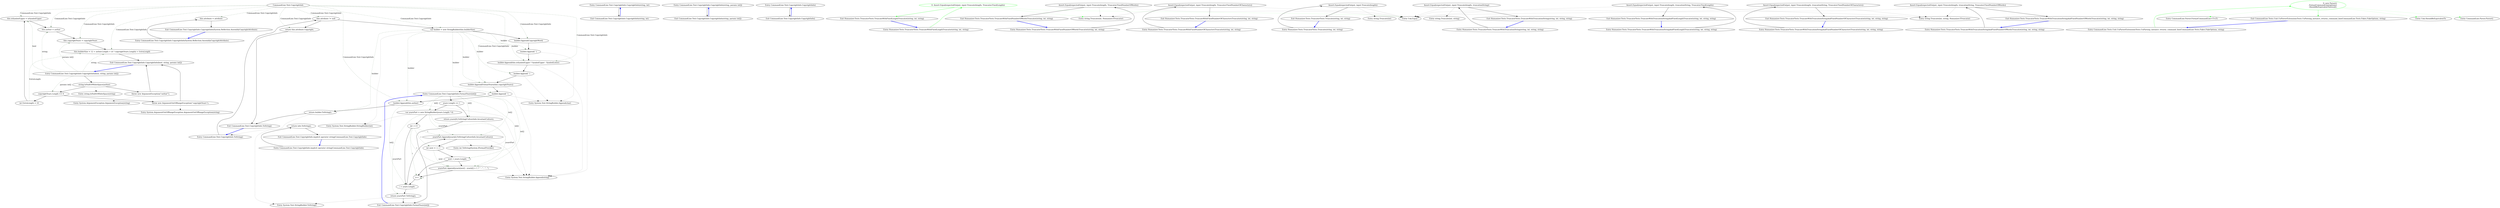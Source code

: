 digraph  {
n57 [label="CommandLine.Text.CopyrightInfo", span=""];
n0 [cluster="CommandLine.Text.CopyrightInfo.CopyrightInfo(string, int)", label="Entry CommandLine.Text.CopyrightInfo.CopyrightInfo(string, int)", span="32-32"];
n1 [cluster="CommandLine.Text.CopyrightInfo.CopyrightInfo(string, int)", label="Exit CommandLine.Text.CopyrightInfo.CopyrightInfo(string, int)", span="32-32"];
n2 [cluster="CommandLine.Text.CopyrightInfo.CopyrightInfo(string, params int[])", label="Entry CommandLine.Text.CopyrightInfo.CopyrightInfo(string, params int[])", span="45-45"];
n3 [cluster="CommandLine.Text.CopyrightInfo.CopyrightInfo(string, params int[])", label="Exit CommandLine.Text.CopyrightInfo.CopyrightInfo(string, params int[])", span="45-45"];
n4 [cluster="CommandLine.Text.CopyrightInfo.CopyrightInfo(bool, string, params int[])", label="Entry CommandLine.Text.CopyrightInfo.CopyrightInfo(bool, string, params int[])", span="59-59"];
n5 [cluster="CommandLine.Text.CopyrightInfo.CopyrightInfo(bool, string, params int[])", label="string.IsNullOrWhiteSpace(author)", span="61-61"];
n7 [cluster="CommandLine.Text.CopyrightInfo.CopyrightInfo(bool, string, params int[])", label="copyrightYears.Length == 0", span="62-62"];
n10 [cluster="CommandLine.Text.CopyrightInfo.CopyrightInfo(bool, string, params int[])", label="this.isSymbolUpper = isSymbolUpper", span="65-65"];
n11 [cluster="CommandLine.Text.CopyrightInfo.CopyrightInfo(bool, string, params int[])", label="this.author = author", span="66-66"];
n12 [cluster="CommandLine.Text.CopyrightInfo.CopyrightInfo(bool, string, params int[])", label="this.copyrightYears = copyrightYears", span="67-67"];
n13 [cluster="CommandLine.Text.CopyrightInfo.CopyrightInfo(bool, string, params int[])", label="this.builderSize = 12 + author.Length + (4 * copyrightYears.Length) + ExtraLength", span="68-68"];
n6 [cluster="CommandLine.Text.CopyrightInfo.CopyrightInfo(bool, string, params int[])", label="throw new ArgumentException(''author'');", span="61-61"];
n15 [cluster="string.IsNullOrWhiteSpace(string)", label="Entry string.IsNullOrWhiteSpace(string)", span="0-0"];
n8 [cluster="CommandLine.Text.CopyrightInfo.CopyrightInfo(bool, string, params int[])", label="throw new ArgumentOutOfRangeException(''copyrightYears'');", span="62-62"];
n9 [cluster="CommandLine.Text.CopyrightInfo.CopyrightInfo(bool, string, params int[])", label="int ExtraLength = 10", span="64-64"];
n14 [cluster="CommandLine.Text.CopyrightInfo.CopyrightInfo(bool, string, params int[])", label="Exit CommandLine.Text.CopyrightInfo.CopyrightInfo(bool, string, params int[])", span="59-59"];
n17 [cluster="System.ArgumentOutOfRangeException.ArgumentOutOfRangeException(string)", label="Entry System.ArgumentOutOfRangeException.ArgumentOutOfRangeException(string)", span="0-0"];
n16 [cluster="System.ArgumentException.ArgumentException(string)", label="Entry System.ArgumentException.ArgumentException(string)", span="0-0"];
n18 [cluster="CommandLine.Text.CopyrightInfo.CopyrightInfo()", label="Entry CommandLine.Text.CopyrightInfo.CopyrightInfo()", span="74-74"];
n19 [cluster="CommandLine.Text.CopyrightInfo.CopyrightInfo()", label="Exit CommandLine.Text.CopyrightInfo.CopyrightInfo()", span="74-74"];
n20 [cluster="CommandLine.Text.CopyrightInfo.CopyrightInfo(System.Reflection.AssemblyCopyrightAttribute)", label="Entry CommandLine.Text.CopyrightInfo.CopyrightInfo(System.Reflection.AssemblyCopyrightAttribute)", span="83-83"];
n21 [cluster="CommandLine.Text.CopyrightInfo.CopyrightInfo(System.Reflection.AssemblyCopyrightAttribute)", label="this.attribute = attribute", span="85-85"];
n22 [cluster="CommandLine.Text.CopyrightInfo.CopyrightInfo(System.Reflection.AssemblyCopyrightAttribute)", label="Exit CommandLine.Text.CopyrightInfo.CopyrightInfo(System.Reflection.AssemblyCopyrightAttribute)", span="83-83"];
n23 [cluster="CommandLine.Text.CopyrightInfo.implicit operator string(CommandLine.Text.CopyrightInfo)", label="Entry CommandLine.Text.CopyrightInfo.implicit operator string(CommandLine.Text.CopyrightInfo)", span="128-128"];
n24 [cluster="CommandLine.Text.CopyrightInfo.implicit operator string(CommandLine.Text.CopyrightInfo)", label="return info.ToString();", span="130-130"];
n25 [cluster="CommandLine.Text.CopyrightInfo.implicit operator string(CommandLine.Text.CopyrightInfo)", label="Exit CommandLine.Text.CopyrightInfo.implicit operator string(CommandLine.Text.CopyrightInfo)", span="128-128"];
n26 [cluster="CommandLine.Text.CopyrightInfo.ToString()", label="Entry CommandLine.Text.CopyrightInfo.ToString()", span="137-137"];
n27 [cluster="CommandLine.Text.CopyrightInfo.ToString()", label="this.attribute != null", span="139-139"];
n28 [cluster="CommandLine.Text.CopyrightInfo.ToString()", label="return this.attribute.Copyright;", span="141-141"];
n29 [cluster="CommandLine.Text.CopyrightInfo.ToString()", label="var builder = new StringBuilder(this.builderSize)", span="144-144"];
n30 [cluster="CommandLine.Text.CopyrightInfo.ToString()", label="builder.Append(CopyrightWord)", span="145-145"];
n39 [cluster="System.Text.StringBuilder.StringBuilder(int)", label="Entry System.Text.StringBuilder.StringBuilder(int)", span="0-0"];
n31 [cluster="CommandLine.Text.CopyrightInfo.ToString()", label="builder.Append(' ')", span="146-146"];
n32 [cluster="CommandLine.Text.CopyrightInfo.ToString()", label="builder.Append(this.isSymbolUpper ? SymbolUpper : SymbolLower)", span="147-147"];
n33 [cluster="CommandLine.Text.CopyrightInfo.ToString()", label="builder.Append(' ')", span="148-148"];
n34 [cluster="CommandLine.Text.CopyrightInfo.ToString()", label="builder.Append(FormatYears(this.copyrightYears))", span="149-149"];
n35 [cluster="CommandLine.Text.CopyrightInfo.ToString()", label="builder.Append(' ')", span="150-150"];
n36 [cluster="CommandLine.Text.CopyrightInfo.ToString()", label="builder.Append(this.author)", span="151-151"];
n37 [cluster="CommandLine.Text.CopyrightInfo.ToString()", label="return builder.ToString();", span="152-152"];
n40 [cluster="System.Text.StringBuilder.Append(string)", label="Entry System.Text.StringBuilder.Append(string)", span="0-0"];
n41 [cluster="System.Text.StringBuilder.Append(char)", label="Entry System.Text.StringBuilder.Append(char)", span="0-0"];
n42 [cluster="CommandLine.Text.CopyrightInfo.FormatYears(int[])", label="Entry CommandLine.Text.CopyrightInfo.FormatYears(int[])", span="161-161"];
n38 [cluster="CommandLine.Text.CopyrightInfo.ToString()", label="Exit CommandLine.Text.CopyrightInfo.ToString()", span="137-137"];
n43 [cluster="System.Text.StringBuilder.ToString()", label="Entry System.Text.StringBuilder.ToString()", span="0-0"];
n44 [cluster="CommandLine.Text.CopyrightInfo.FormatYears(int[])", label="years.Length == 1", span="163-163"];
n45 [cluster="CommandLine.Text.CopyrightInfo.FormatYears(int[])", label="return years[0].ToString(CultureInfo.InvariantCulture);", span="165-165"];
n46 [cluster="CommandLine.Text.CopyrightInfo.FormatYears(int[])", label="var yearsPart = new StringBuilder(years.Length * 6)", span="168-168"];
n48 [cluster="CommandLine.Text.CopyrightInfo.FormatYears(int[])", label="i < years.Length", span="169-169"];
n49 [cluster="CommandLine.Text.CopyrightInfo.FormatYears(int[])", label="yearsPart.Append(years[i].ToString(CultureInfo.InvariantCulture))", span="171-171"];
n51 [cluster="CommandLine.Text.CopyrightInfo.FormatYears(int[])", label="next < years.Length", span="173-173"];
n52 [cluster="CommandLine.Text.CopyrightInfo.FormatYears(int[])", label="yearsPart.Append(years[next] - years[i] > 1 ? '' - '' : '', '')", span="175-175"];
n47 [cluster="CommandLine.Text.CopyrightInfo.FormatYears(int[])", label="int i = 0", span="169-169"];
n54 [cluster="CommandLine.Text.CopyrightInfo.FormatYears(int[])", label="return yearsPart.ToString();", span="179-179"];
n50 [cluster="CommandLine.Text.CopyrightInfo.FormatYears(int[])", label="int next = i + 1", span="172-172"];
n53 [cluster="CommandLine.Text.CopyrightInfo.FormatYears(int[])", label="i++", span="169-169"];
n56 [cluster="int.ToString(System.IFormatProvider)", label="Entry int.ToString(System.IFormatProvider)", span="0-0"];
n55 [cluster="CommandLine.Text.CopyrightInfo.FormatYears(int[])", label="Exit CommandLine.Text.CopyrightInfo.FormatYears(int[])", span="161-161"];
d6 [cluster="Humanizer.Tests.TruncatorTests.TruncateWithFixedLengthTruncator(string, int, string)", color=green, community=0, label="0: Assert.Equal(expectedOutput, input.Truncate(length, Truncator.FixedLength))", span="28-28"];
d5 [cluster="Humanizer.Tests.TruncatorTests.TruncateWithFixedLengthTruncator(string, int, string)", label="Entry Humanizer.Tests.TruncatorTests.TruncateWithFixedLengthTruncator(string, int, string)", span="26-26"];
d7 [cluster="Humanizer.Tests.TruncatorTests.TruncateWithFixedLengthTruncator(string, int, string)", label="Exit Humanizer.Tests.TruncatorTests.TruncateWithFixedLengthTruncator(string, int, string)", span="26-26"];
d8 [cluster="string.Truncate(int, Humanizer.ITruncator)", label="Entry string.Truncate(int, Humanizer.ITruncator)", span="27-27"];
d4 [cluster="Unk.Equal", label="Entry Unk.Equal", span=""];
d10 [cluster="Humanizer.Tests.TruncatorTests.TruncateWithFixedNumberOfCharactersTruncator(string, int, string)", label="Assert.Equal(expectedOutput, input.Truncate(length, Truncator.FixedNumberOfCharacters))", span="40-40"];
d13 [cluster="Humanizer.Tests.TruncatorTests.TruncateWithFixedNumberOfWordsTruncator(string, int, string)", label="Assert.Equal(expectedOutput, input.Truncate(length, Truncator.FixedNumberOfWords))", span="53-53"];
d1 [cluster="Humanizer.Tests.TruncatorTests.Truncate(string, int, string)", label="Assert.Equal(expectedOutput, input.Truncate(length))", span="16-16"];
d16 [cluster="Humanizer.Tests.TruncatorTests.TruncateWithTruncationString(string, int, string, string)", label="Assert.Equal(expectedOutput, input.Truncate(length, truncationString))", span="67-67"];
d20 [cluster="Humanizer.Tests.TruncatorTests.TruncateWithTruncationStringAndFixedLengthTruncator(string, int, string, string)", label="Assert.Equal(expectedOutput, input.Truncate(length, truncationString, Truncator.FixedLength))", span="82-82"];
d24 [cluster="Humanizer.Tests.TruncatorTests.TruncateWithTruncationStringAndFixedNumberOfCharactersTruncator(string, int, string, string)", label="Assert.Equal(expectedOutput, input.Truncate(length, truncationString, Truncator.FixedNumberOfCharacters))", span="97-97"];
d27 [cluster="Humanizer.Tests.TruncatorTests.TruncateWithTruncationStringAndFixedNumberOfWordsTruncator(string, int, string, string)", label="Assert.Equal(expectedOutput, input.Truncate(length, truncationString, Truncator.FixedNumberOfWords))", span="112-112"];
d9 [cluster="Humanizer.Tests.TruncatorTests.TruncateWithFixedNumberOfCharactersTruncator(string, int, string)", label="Entry Humanizer.Tests.TruncatorTests.TruncateWithFixedNumberOfCharactersTruncator(string, int, string)", span="38-38"];
d11 [cluster="Humanizer.Tests.TruncatorTests.TruncateWithFixedNumberOfCharactersTruncator(string, int, string)", label="Exit Humanizer.Tests.TruncatorTests.TruncateWithFixedNumberOfCharactersTruncator(string, int, string)", span="38-38"];
d12 [cluster="Humanizer.Tests.TruncatorTests.TruncateWithFixedNumberOfWordsTruncator(string, int, string)", label="Entry Humanizer.Tests.TruncatorTests.TruncateWithFixedNumberOfWordsTruncator(string, int, string)", span="51-51"];
d14 [cluster="Humanizer.Tests.TruncatorTests.TruncateWithFixedNumberOfWordsTruncator(string, int, string)", label="Exit Humanizer.Tests.TruncatorTests.TruncateWithFixedNumberOfWordsTruncator(string, int, string)", span="51-51"];
d0 [cluster="Humanizer.Tests.TruncatorTests.Truncate(string, int, string)", label="Entry Humanizer.Tests.TruncatorTests.Truncate(string, int, string)", span="14-14"];
d2 [cluster="Humanizer.Tests.TruncatorTests.Truncate(string, int, string)", label="Exit Humanizer.Tests.TruncatorTests.Truncate(string, int, string)", span="14-14"];
d3 [cluster="string.Truncate(int)", label="Entry string.Truncate(int)", span="15-15"];
d15 [cluster="Humanizer.Tests.TruncatorTests.TruncateWithTruncationString(string, int, string, string)", label="Entry Humanizer.Tests.TruncatorTests.TruncateWithTruncationString(string, int, string, string)", span="65-65"];
d17 [cluster="Humanizer.Tests.TruncatorTests.TruncateWithTruncationString(string, int, string, string)", label="Exit Humanizer.Tests.TruncatorTests.TruncateWithTruncationString(string, int, string, string)", span="65-65"];
d18 [cluster="string.Truncate(int, string)", label="Entry string.Truncate(int, string)", span="39-39"];
d19 [cluster="Humanizer.Tests.TruncatorTests.TruncateWithTruncationStringAndFixedLengthTruncator(string, int, string, string)", label="Entry Humanizer.Tests.TruncatorTests.TruncateWithTruncationStringAndFixedLengthTruncator(string, int, string, string)", span="80-80"];
d21 [cluster="Humanizer.Tests.TruncatorTests.TruncateWithTruncationStringAndFixedLengthTruncator(string, int, string, string)", label="Exit Humanizer.Tests.TruncatorTests.TruncateWithTruncationStringAndFixedLengthTruncator(string, int, string, string)", span="80-80"];
d22 [cluster="string.Truncate(int, string, Humanizer.ITruncator)", label="Entry string.Truncate(int, string, Humanizer.ITruncator)", span="52-52"];
d23 [cluster="Humanizer.Tests.TruncatorTests.TruncateWithTruncationStringAndFixedNumberOfCharactersTruncator(string, int, string, string)", label="Entry Humanizer.Tests.TruncatorTests.TruncateWithTruncationStringAndFixedNumberOfCharactersTruncator(string, int, string, string)", span="95-95"];
d25 [cluster="Humanizer.Tests.TruncatorTests.TruncateWithTruncationStringAndFixedNumberOfCharactersTruncator(string, int, string, string)", label="Exit Humanizer.Tests.TruncatorTests.TruncateWithTruncationStringAndFixedNumberOfCharactersTruncator(string, int, string, string)", span="95-95"];
d26 [cluster="Humanizer.Tests.TruncatorTests.TruncateWithTruncationStringAndFixedNumberOfWordsTruncator(string, int, string, string)", label="Entry Humanizer.Tests.TruncatorTests.TruncateWithTruncationStringAndFixedNumberOfWordsTruncator(string, int, string, string)", span="110-110"];
d28 [cluster="Humanizer.Tests.TruncatorTests.TruncateWithTruncationStringAndFixedNumberOfWordsTruncator(string, int, string, string)", label="Exit Humanizer.Tests.TruncatorTests.TruncateWithTruncationStringAndFixedNumberOfWordsTruncator(string, int, string, string)", span="110-110"];
m0_4 [cluster="CommandLine.Parser.FormatCommandLine<T>(T)", file="UnParserExtensionsTests.cs", label="Entry CommandLine.Parser.FormatCommandLine<T>(T)", span="17-17"];
m0_0 [cluster="CommandLine.Tests.Unit.UnParserExtensionsTests.UnParsing_instance_returns_command_line(CommandLine.Tests.Fakes.FakeOptions, string)", file="UnParserExtensionsTests.cs", label="Entry CommandLine.Tests.Unit.UnParserExtensionsTests.UnParsing_instance_returns_command_line(CommandLine.Tests.Fakes.FakeOptions, string)", span="21-21"];
m0_1 [cluster="CommandLine.Tests.Unit.UnParserExtensionsTests.UnParsing_instance_returns_command_line(CommandLine.Tests.Fakes.FakeOptions, string)", color=green, community=1, file="UnParserExtensionsTests.cs", label="0: new Parser()\r                .FormatCommandLine(options)\r                .ShouldBeEquivalentTo(result)", span="23-25"];
m0_2 [cluster="CommandLine.Tests.Unit.UnParserExtensionsTests.UnParsing_instance_returns_command_line(CommandLine.Tests.Fakes.FakeOptions, string)", file="UnParserExtensionsTests.cs", label="Exit CommandLine.Tests.Unit.UnParserExtensionsTests.UnParsing_instance_returns_command_line(CommandLine.Tests.Fakes.FakeOptions, string)", span="21-21"];
m0_5 [cluster="Unk.ShouldBeEquivalentTo", file="UnParserExtensionsTests.cs", label="Entry Unk.ShouldBeEquivalentTo", span=""];
m0_3 [cluster="CommandLine.Parser.Parser()", file="UnParserExtensionsTests.cs", label="Entry CommandLine.Parser.Parser()", span="26-26"];
n57 -> n10  [color=darkseagreen4, key=1, label="CommandLine.Text.CopyrightInfo", style=dashed];
n57 -> n11  [color=darkseagreen4, key=1, label="CommandLine.Text.CopyrightInfo", style=dashed];
n57 -> n12  [color=darkseagreen4, key=1, label="CommandLine.Text.CopyrightInfo", style=dashed];
n57 -> n13  [color=darkseagreen4, key=1, label="CommandLine.Text.CopyrightInfo", style=dashed];
n57 -> n21  [color=darkseagreen4, key=1, label="CommandLine.Text.CopyrightInfo", style=dashed];
n57 -> n27  [color=darkseagreen4, key=1, label="CommandLine.Text.CopyrightInfo", style=dashed];
n57 -> n28  [color=darkseagreen4, key=1, label="CommandLine.Text.CopyrightInfo", style=dashed];
n57 -> n29  [color=darkseagreen4, key=1, label="CommandLine.Text.CopyrightInfo", style=dashed];
n57 -> n30  [color=darkseagreen4, key=1, label="CommandLine.Text.CopyrightInfo", style=dashed];
n57 -> n32  [color=darkseagreen4, key=1, label="CommandLine.Text.CopyrightInfo", style=dashed];
n57 -> n34  [color=darkseagreen4, key=1, label="CommandLine.Text.CopyrightInfo", style=dashed];
n57 -> n36  [color=darkseagreen4, key=1, label="CommandLine.Text.CopyrightInfo", style=dashed];
n0 -> n1  [key=0, style=solid];
n1 -> n0  [color=blue, key=0, style=bold];
n2 -> n3  [key=0, style=solid];
n3 -> n2  [color=blue, key=0, style=bold];
n4 -> n5  [key=0, style=solid];
n4 -> n7  [color=darkseagreen4, key=1, label="params int[]", style=dashed];
n4 -> n10  [color=darkseagreen4, key=1, label=bool, style=dashed];
n4 -> n11  [color=darkseagreen4, key=1, label=string, style=dashed];
n4 -> n12  [color=darkseagreen4, key=1, label="params int[]", style=dashed];
n4 -> n13  [color=darkseagreen4, key=1, label=string, style=dashed];
n5 -> n6  [key=0, style=solid];
n5 -> n7  [key=0, style=solid];
n5 -> n15  [key=2, style=dotted];
n7 -> n8  [key=0, style=solid];
n7 -> n9  [key=0, style=solid];
n10 -> n11  [key=0, style=solid];
n11 -> n12  [key=0, style=solid];
n12 -> n13  [key=0, style=solid];
n13 -> n14  [key=0, style=solid];
n6 -> n14  [key=0, style=solid];
n6 -> n16  [key=2, style=dotted];
n8 -> n14  [key=0, style=solid];
n8 -> n17  [key=2, style=dotted];
n9 -> n10  [key=0, style=solid];
n9 -> n13  [color=darkseagreen4, key=1, label=ExtraLength, style=dashed];
n14 -> n4  [color=blue, key=0, style=bold];
n18 -> n19  [key=0, style=solid];
n19 -> n18  [color=blue, key=0, style=bold];
n20 -> n21  [key=0, style=solid];
n21 -> n22  [key=0, style=solid];
n22 -> n20  [color=blue, key=0, style=bold];
n23 -> n24  [key=0, style=solid];
n24 -> n25  [key=0, style=solid];
n24 -> n26  [key=2, style=dotted];
n25 -> n23  [color=blue, key=0, style=bold];
n26 -> n27  [key=0, style=solid];
n27 -> n28  [key=0, style=solid];
n27 -> n29  [key=0, style=solid];
n28 -> n38  [key=0, style=solid];
n29 -> n30  [key=0, style=solid];
n29 -> n39  [key=2, style=dotted];
n29 -> n31  [color=darkseagreen4, key=1, label=builder, style=dashed];
n29 -> n32  [color=darkseagreen4, key=1, label=builder, style=dashed];
n29 -> n33  [color=darkseagreen4, key=1, label=builder, style=dashed];
n29 -> n34  [color=darkseagreen4, key=1, label=builder, style=dashed];
n29 -> n35  [color=darkseagreen4, key=1, label=builder, style=dashed];
n29 -> n36  [color=darkseagreen4, key=1, label=builder, style=dashed];
n29 -> n37  [color=darkseagreen4, key=1, label=builder, style=dashed];
n30 -> n31  [key=0, style=solid];
n30 -> n40  [key=2, style=dotted];
n31 -> n32  [key=0, style=solid];
n31 -> n41  [key=2, style=dotted];
n32 -> n33  [key=0, style=solid];
n32 -> n40  [key=2, style=dotted];
n33 -> n34  [key=0, style=solid];
n33 -> n41  [key=2, style=dotted];
n34 -> n35  [key=0, style=solid];
n34 -> n42  [key=2, style=dotted];
n34 -> n40  [key=2, style=dotted];
n35 -> n36  [key=0, style=solid];
n35 -> n41  [key=2, style=dotted];
n36 -> n37  [key=0, style=solid];
n36 -> n40  [key=2, style=dotted];
n37 -> n38  [key=0, style=solid];
n37 -> n43  [key=2, style=dotted];
n42 -> n44  [key=0, style=solid];
n42 -> n45  [color=darkseagreen4, key=1, label="int[]", style=dashed];
n42 -> n46  [color=darkseagreen4, key=1, label="int[]", style=dashed];
n42 -> n48  [color=darkseagreen4, key=1, label="int[]", style=dashed];
n42 -> n49  [color=darkseagreen4, key=1, label="int[]", style=dashed];
n42 -> n51  [color=darkseagreen4, key=1, label="int[]", style=dashed];
n42 -> n52  [color=darkseagreen4, key=1, label="int[]", style=dashed];
n38 -> n26  [color=blue, key=0, style=bold];
n44 -> n45  [key=0, style=solid];
n44 -> n46  [key=0, style=solid];
n45 -> n55  [key=0, style=solid];
n45 -> n56  [key=2, style=dotted];
n46 -> n47  [key=0, style=solid];
n46 -> n39  [key=2, style=dotted];
n46 -> n49  [color=darkseagreen4, key=1, label=yearsPart, style=dashed];
n46 -> n52  [color=darkseagreen4, key=1, label=yearsPart, style=dashed];
n46 -> n54  [color=darkseagreen4, key=1, label=yearsPart, style=dashed];
n48 -> n49  [key=0, style=solid];
n48 -> n54  [key=0, style=solid];
n49 -> n50  [key=0, style=solid];
n49 -> n56  [key=2, style=dotted];
n49 -> n40  [key=2, style=dotted];
n51 -> n52  [key=0, style=solid];
n51 -> n53  [key=0, style=solid];
n52 -> n53  [key=0, style=solid];
n52 -> n40  [key=2, style=dotted];
n47 -> n48  [key=0, style=solid];
n47 -> n49  [color=darkseagreen4, key=1, label=i, style=dashed];
n47 -> n50  [color=darkseagreen4, key=1, label=i, style=dashed];
n47 -> n52  [color=darkseagreen4, key=1, label=i, style=dashed];
n47 -> n53  [color=darkseagreen4, key=1, label=i, style=dashed];
n54 -> n55  [key=0, style=solid];
n54 -> n43  [key=2, style=dotted];
n50 -> n51  [key=0, style=solid];
n50 -> n52  [color=darkseagreen4, key=1, label=next, style=dashed];
n53 -> n48  [key=0, style=solid];
n53 -> n53  [color=darkseagreen4, key=1, label=i, style=dashed];
n55 -> n42  [color=blue, key=0, style=bold];
d6 -> d7  [color=green, key=0, style=solid];
d6 -> d8  [color=green, key=2, style=dotted];
d6 -> d4  [color=green, key=2, style=dotted];
d5 -> d6  [color=green, key=0, style=solid];
d7 -> d5  [color=blue, key=0, style=bold];
d10 -> d8  [key=2, style=dotted];
d10 -> d4  [key=2, style=dotted];
d10 -> d11  [key=0, style=solid];
d13 -> d8  [key=2, style=dotted];
d13 -> d4  [key=2, style=dotted];
d13 -> d14  [key=0, style=solid];
d1 -> d4  [key=2, style=dotted];
d1 -> d2  [key=0, style=solid];
d1 -> d3  [key=2, style=dotted];
d16 -> d4  [key=2, style=dotted];
d16 -> d17  [key=0, style=solid];
d16 -> d18  [key=2, style=dotted];
d20 -> d4  [key=2, style=dotted];
d20 -> d21  [key=0, style=solid];
d20 -> d22  [key=2, style=dotted];
d24 -> d4  [key=2, style=dotted];
d24 -> d25  [key=0, style=solid];
d24 -> d22  [key=2, style=dotted];
d27 -> d4  [key=2, style=dotted];
d27 -> d28  [key=0, style=solid];
d27 -> d22  [key=2, style=dotted];
d9 -> d10  [key=0, style=solid];
d11 -> d9  [color=blue, key=0, style=bold];
d12 -> d13  [key=0, style=solid];
d14 -> d12  [color=blue, key=0, style=bold];
d0 -> d1  [key=0, style=solid];
d2 -> d0  [color=blue, key=0, style=bold];
d15 -> d16  [key=0, style=solid];
d17 -> d15  [color=blue, key=0, style=bold];
d19 -> d20  [key=0, style=solid];
d21 -> d19  [color=blue, key=0, style=bold];
d23 -> d24  [key=0, style=solid];
d25 -> d23  [color=blue, key=0, style=bold];
d26 -> d27  [key=0, style=solid];
d28 -> d26  [color=blue, key=0, style=bold];
m0_0 -> m0_1  [color=green, key=0, style=solid];
m0_1 -> m0_2  [color=green, key=0, style=solid];
m0_1 -> m0_3  [color=green, key=2, style=dotted];
m0_1 -> m0_4  [color=green, key=2, style=dotted];
m0_1 -> m0_5  [color=green, key=2, style=dotted];
m0_2 -> m0_0  [color=blue, key=0, style=bold];
}
